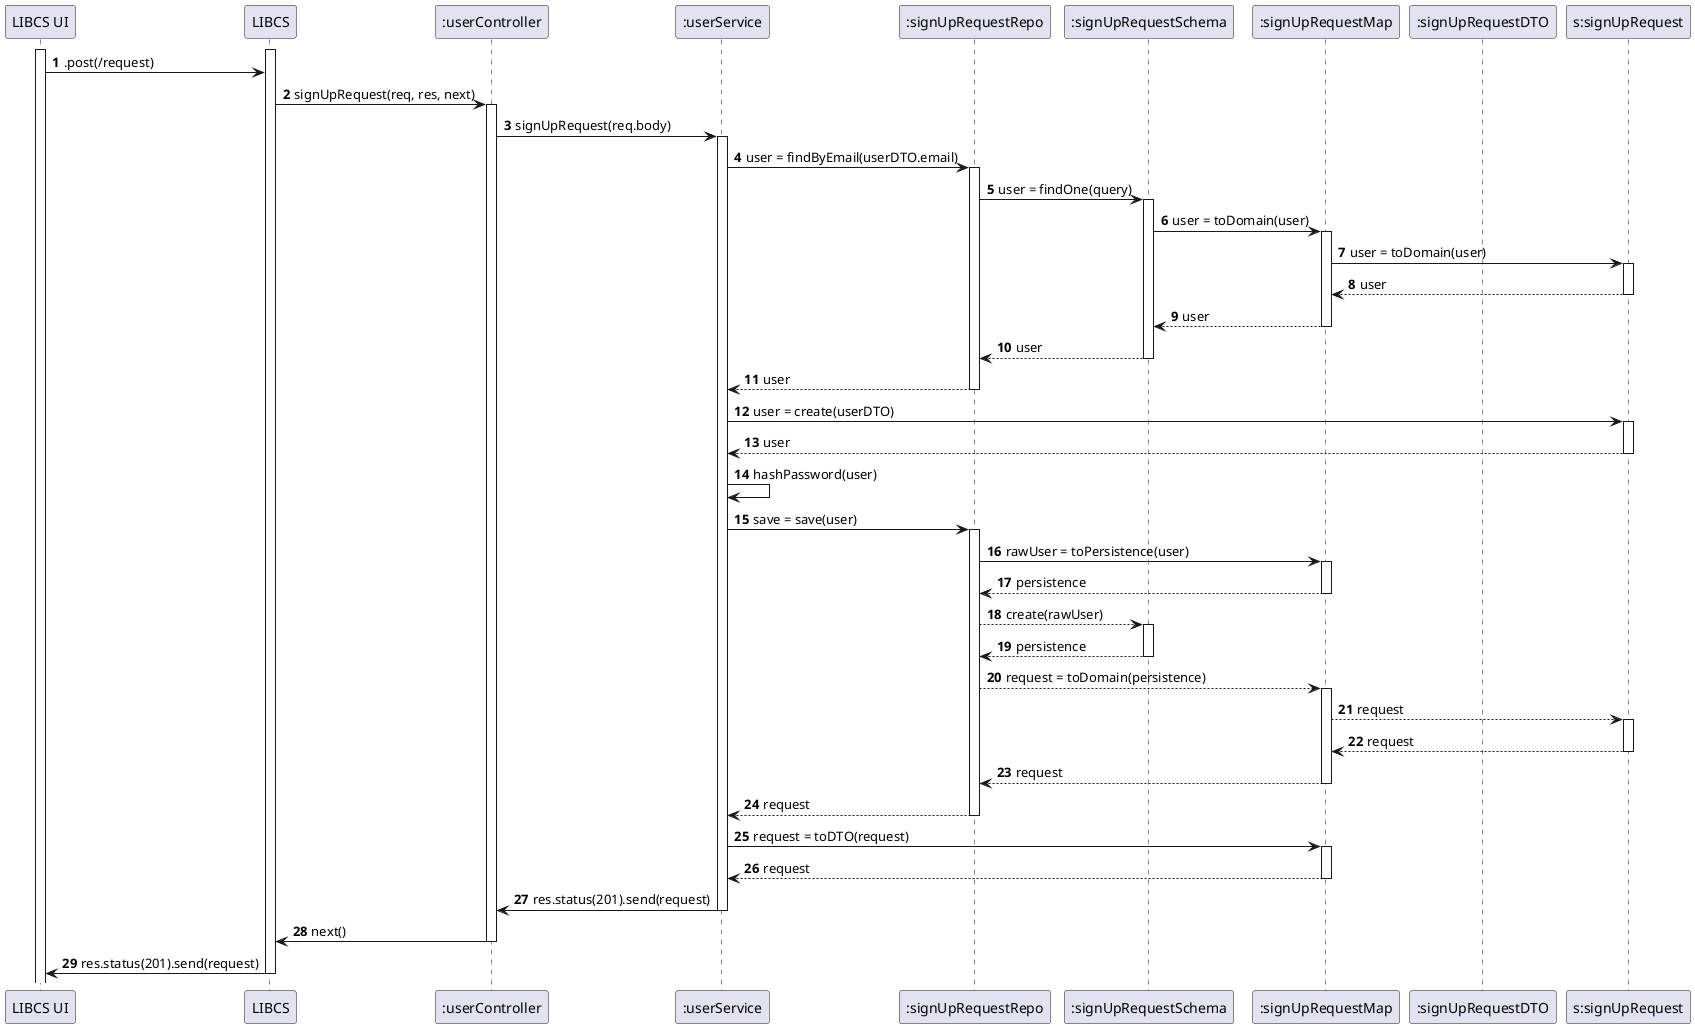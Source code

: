 @startuml

autonumber
participant "LIBCS UI" as UI
participant "LIBCS" as API
participant ":userController" as BC
participant ":userService" as BS
participant ":signUpRequestRepo" as BR
participant ":signUpRequestSchema" as BSchema
participant ":signUpRequestMap" as BM
participant ":signUpRequestDTO" as DTO
participant "s:signUpRequest" as B


activate UI
activate API
UI -> API : .post(/request)
API -> BC : signUpRequest(req, res, next)
activate BC
BC -> BS : signUpRequest(req.body)
activate BS
BS -> BR : user = findByEmail(userDTO.email)
activate BR
BR -> BSchema : user = findOne(query)
activate BSchema
BSchema -> BM : user = toDomain(user)
activate BM
BM -> B : user = toDomain(user)
activate B
B --> BM : user
deactivate B
BM --> BSchema : user
deactivate BM
BSchema --> BR : user
deactivate BSchema
BR --> BS : user
deactivate BR
BS -> B : user = create(userDTO)
activate B
B --> BS : user
deactivate B
BS -> BS : hashPassword(user)
BS -> BR : save = save(user)
activate BR
BR -> BM : rawUser = toPersistence(user)
activate BM
BM --> BR : persistence
deactivate BM
BR --> BSchema : create(rawUser)
activate BSchema
BSchema --> BR : persistence
deactivate BSchema
BR --> BM : request = toDomain(persistence)
activate BM
BM --> B : request
activate B
B --> BM : request
deactivate B
BM --> BR : request
deactivate BM
BR --> BS : request
deactivate BR
BS -> BM : request = toDTO(request)
activate BM
BM --> BS : request
deactivate BM
BS -> BC : res.status(201).send(request)
deactivate BS
BC -> API : next()
deactivate BC
API -> UI : res.status(201).send(request)
deactivate API



@enduml